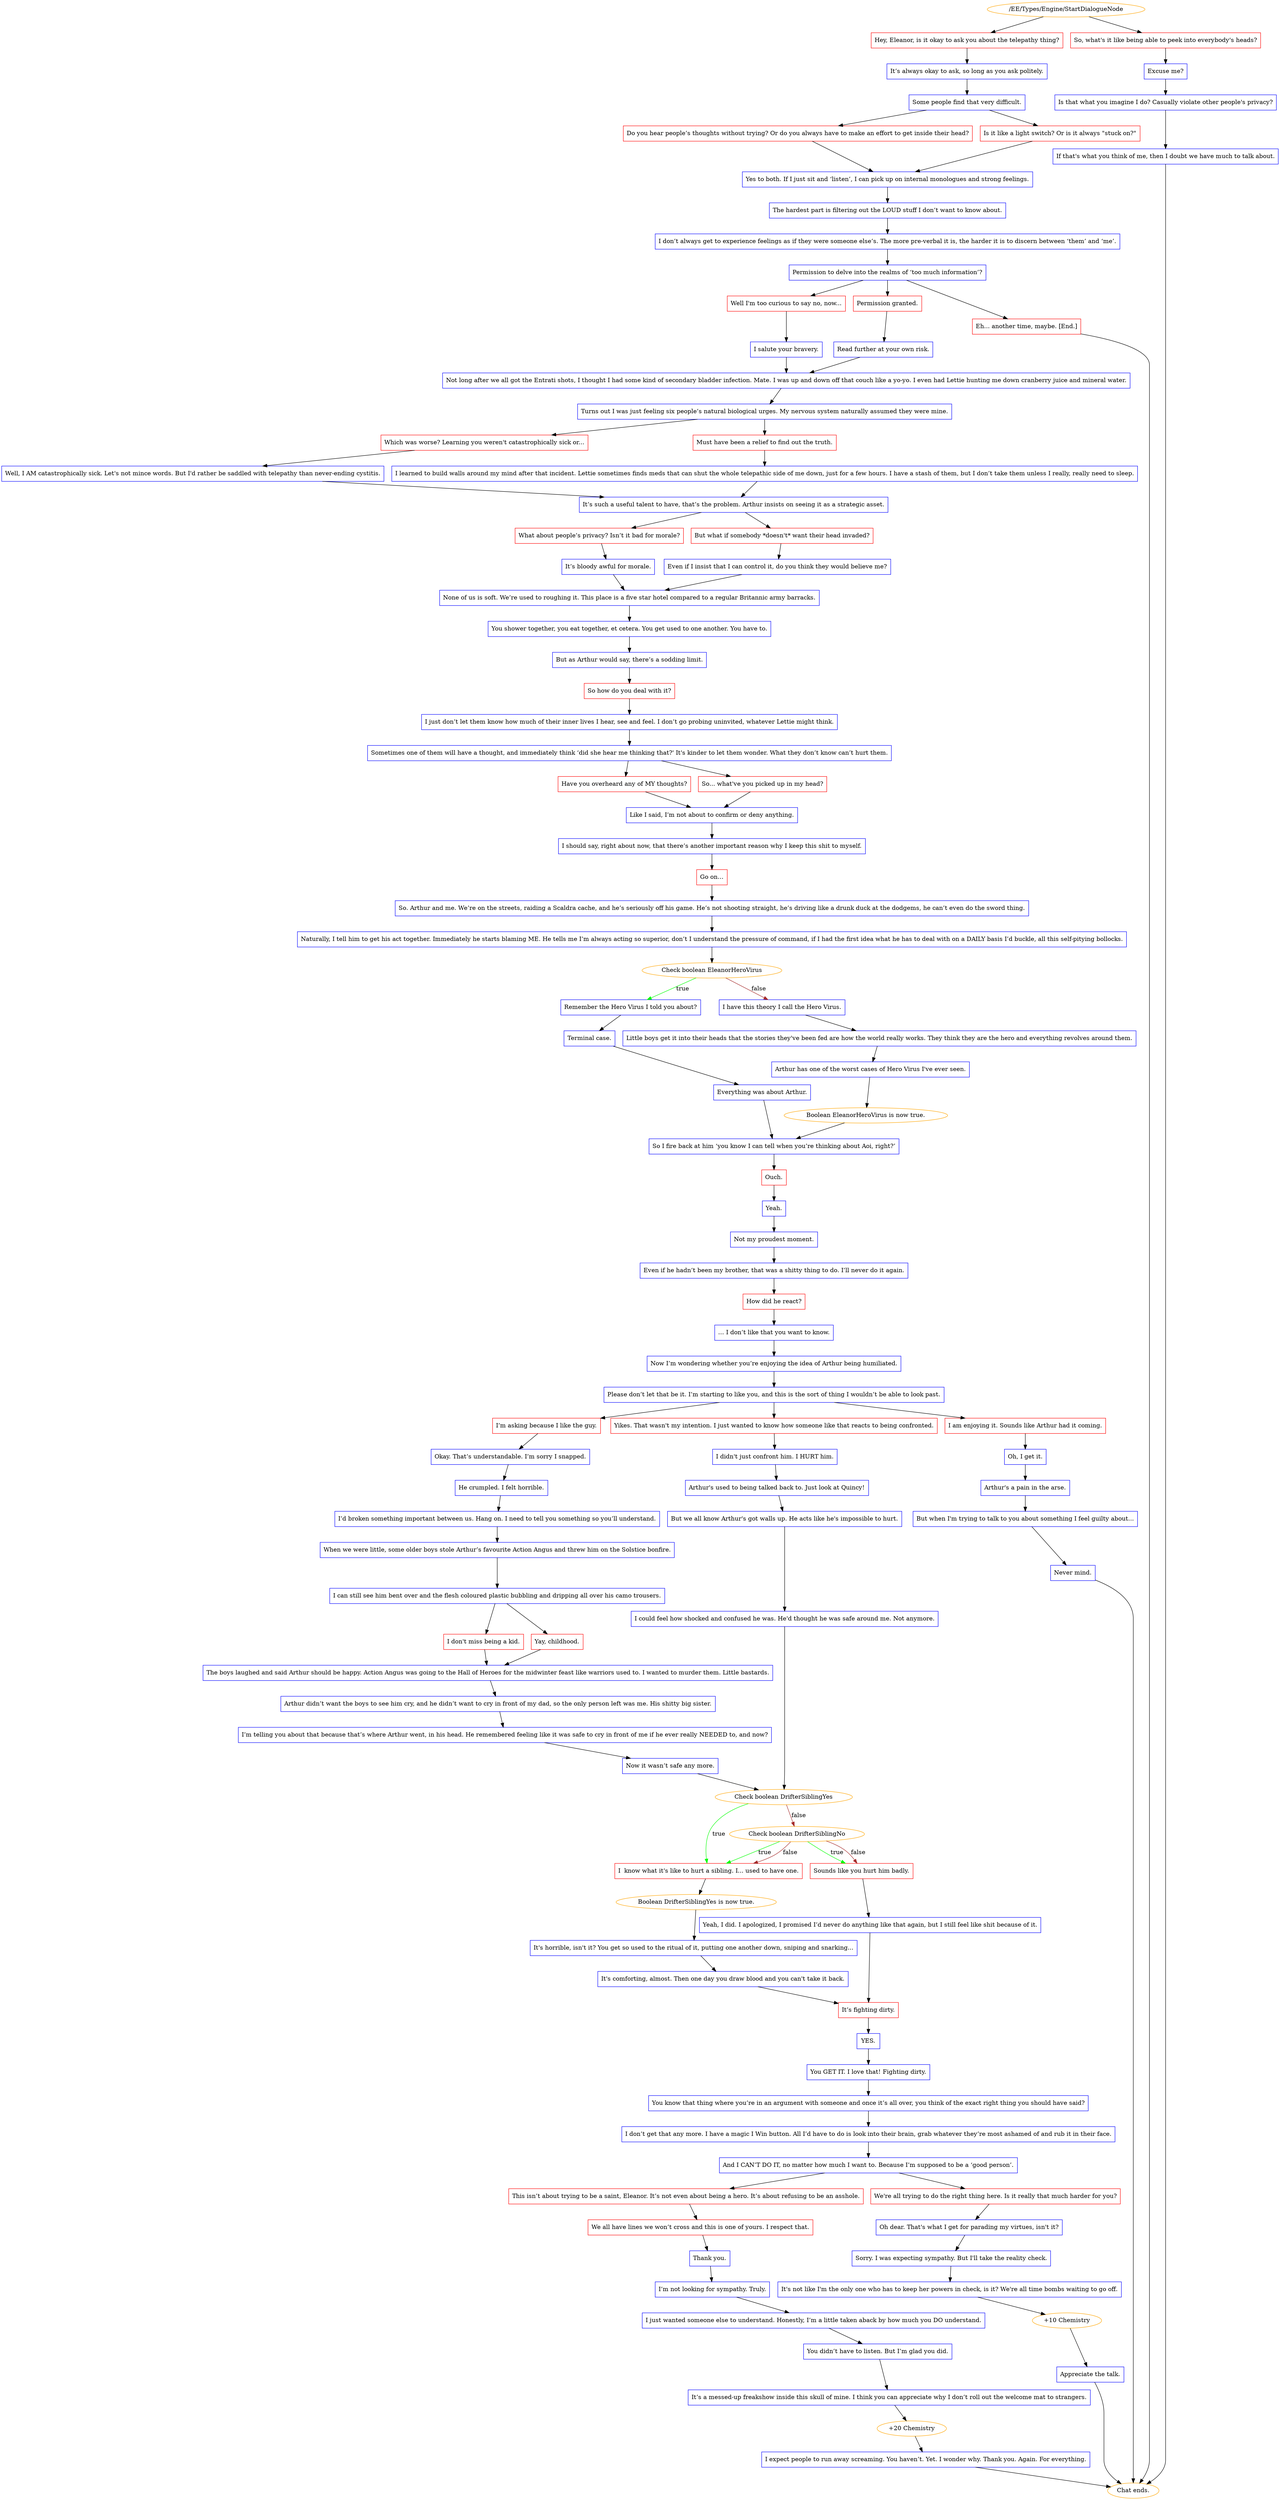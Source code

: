 digraph {
	808 [label="/EE/Types/Engine/StartDialogueNode",color=orange];
		808 -> 809;
		808 -> 810;
	809 [label="Hey, Eleanor, is it okay to ask you about the telepathy thing?",shape=box,color=red];
		809 -> 811;
	810 [label="So, what's it like being able to peek into everybody's heads?",shape=box,color=red];
		810 -> 813;
	811 [label="It’s always okay to ask, so long as you ask politely.",shape=box,color=blue];
		811 -> 812;
	813 [label="Excuse me?",shape=box,color=blue];
		813 -> 814;
	812 [label="Some people find that very difficult.",shape=box,color=blue];
		812 -> 817;
		812 -> 818;
	814 [label="Is that what you imagine I do? Casually violate other people's privacy?",shape=box,color=blue];
		814 -> 815;
	817 [label="Do you hear people’s thoughts without trying? Or do you always have to make an effort to get inside their head?",shape=box,color=red];
		817 -> 819;
	818 [label="Is it like a light switch? Or is it always \"stuck on?\"",shape=box,color=red];
		818 -> 819;
	815 [label="If that's what you think of me, then I doubt we have much to talk about.",shape=box,color=blue];
		815 -> "Chat ends.";
	819 [label="Yes to both. If I just sit and ‘listen’, I can pick up on internal monologues and strong feelings.",shape=box,color=blue];
		819 -> 820;
	"Chat ends." [color=orange];
	820 [label="The hardest part is filtering out the LOUD stuff I don’t want to know about.",shape=box,color=blue];
		820 -> 821;
	821 [label="I don’t always get to experience feelings as if they were someone else’s. The more pre-verbal it is, the harder it is to discern between ‘them’ and ‘me’.",shape=box,color=blue];
		821 -> 822;
	822 [label="Permission to delve into the realms of ‘too much information’?",shape=box,color=blue];
		822 -> 823;
		822 -> 824;
		822 -> 825;
	823 [label="Well I'm too curious to say no, now...",shape=box,color=red];
		823 -> 827;
	824 [label="Permission granted.",shape=box,color=red];
		824 -> 828;
	825 [label="Eh... another time, maybe. [End.]",shape=box,color=red];
		825 -> "Chat ends.";
	827 [label="I salute your bravery.",shape=box,color=blue];
		827 -> 829;
	828 [label="Read further at your own risk.",shape=box,color=blue];
		828 -> 829;
	"Chat ends." [color=orange];
	829 [label="Not long after we all got the Entrati shots, I thought I had some kind of secondary bladder infection. Mate. I was up and down off that couch like a yo-yo. I even had Lettie hunting me down cranberry juice and mineral water.",shape=box,color=blue];
		829 -> 830;
	830 [label="Turns out I was just feeling six people’s natural biological urges. My nervous system naturally assumed they were mine.",shape=box,color=blue];
		830 -> 831;
		830 -> 832;
	831 [label="Which was worse? Learning you weren't catastrophically sick or...",shape=box,color=red];
		831 -> 833;
	832 [label="Must have been a relief to find out the truth.",shape=box,color=red];
		832 -> 834;
	833 [label="Well, I AM catastrophically sick. Let's not mince words. But I'd rather be saddled with telepathy than never-ending cystitis.",shape=box,color=blue];
		833 -> 835;
	834 [label="I learned to build walls around my mind after that incident. Lettie sometimes finds meds that can shut the whole telepathic side of me down, just for a few hours. I have a stash of them, but I don’t take them unless I really, really need to sleep.",shape=box,color=blue];
		834 -> 835;
	835 [label="It’s such a useful talent to have, that’s the problem. Arthur insists on seeing it as a strategic asset.",shape=box,color=blue];
		835 -> 836;
		835 -> 837;
	836 [label="What about people’s privacy? Isn’t it bad for morale?",shape=box,color=red];
		836 -> 838;
	837 [label="But what if somebody *doesn't* want their head invaded?",shape=box,color=red];
		837 -> 839;
	838 [label="It’s bloody awful for morale.",shape=box,color=blue];
		838 -> 840;
	839 [label="Even if I insist that I can control it, do you think they would believe me?",shape=box,color=blue];
		839 -> 840;
	840 [label="None of us is soft. We’re used to roughing it. This place is a five star hotel compared to a regular Britannic army barracks.",shape=box,color=blue];
		840 -> 841;
	841 [label="You shower together, you eat together, et cetera. You get used to one another. You have to.",shape=box,color=blue];
		841 -> 842;
	842 [label="But as Arthur would say, there’s a sodding limit.",shape=box,color=blue];
		842 -> 843;
	843 [label="So how do you deal with it?",shape=box,color=red];
		843 -> 844;
	844 [label="I just don’t let them know how much of their inner lives I hear, see and feel. I don’t go probing uninvited, whatever Lettie might think.",shape=box,color=blue];
		844 -> 845;
	845 [label="Sometimes one of them will have a thought, and immediately think ‘did she hear me thinking that?' It's kinder to let them wonder. What they don’t know can’t hurt them.",shape=box,color=blue];
		845 -> 846;
		845 -> 847;
	846 [label="Have you overheard any of MY thoughts?",shape=box,color=red];
		846 -> 848;
	847 [label="So... what've you picked up in my head?",shape=box,color=red];
		847 -> 848;
	848 [label="Like I said, I’m not about to confirm or deny anything.",shape=box,color=blue];
		848 -> 849;
	849 [label="I should say, right about now, that there’s another important reason why I keep this shit to myself.",shape=box,color=blue];
		849 -> 851;
	851 [label="Go on…",shape=box,color=red];
		851 -> 850;
	850 [label="So. Arthur and me. We’re on the streets, raiding a Scaldra cache, and he’s seriously off his game. He’s not shooting straight, he’s driving like a drunk duck at the dodgems, he can’t even do the sword thing.",shape=box,color=blue];
		850 -> 852;
	852 [label="Naturally, I tell him to get his act together. Immediately he starts blaming ME. He tells me I’m always acting so superior, don’t I understand the pressure of command, if I had the first idea what he has to deal with on a DAILY basis I’d buckle, all this self-pitying bollocks.",shape=box,color=blue];
		852 -> 853;
	853 [label="Check boolean EleanorHeroVirus",color=orange];
		853 -> 854 [label=true,color=green];
		853 -> 855 [label=false,color=brown];
	854 [label="Remember the Hero Virus I told you about?",shape=box,color=blue];
		854 -> 856;
	855 [label="I have this theory I call the Hero Virus.",shape=box,color=blue];
		855 -> 858;
	856 [label="Terminal case.",shape=box,color=blue];
		856 -> 857;
	858 [label="Little boys get it into their heads that the stories they've been fed are how the world really works. They think they are the hero and everything revolves around them.",shape=box,color=blue];
		858 -> 859;
	857 [label="Everything was about Arthur.",shape=box,color=blue];
		857 -> 861;
	859 [label="Arthur has one of the worst cases of Hero Virus I've ever seen.",shape=box,color=blue];
		859 -> 860;
	861 [label="So I fire back at him ‘you know I can tell when you’re thinking about Aoi, right?’",shape=box,color=blue];
		861 -> 862;
	860 [label="Boolean EleanorHeroVirus is now true.",color=orange];
		860 -> 861;
	862 [label="Ouch.",shape=box,color=red];
		862 -> 863;
	863 [label="Yeah.",shape=box,color=blue];
		863 -> 864;
	864 [label="Not my proudest moment.",shape=box,color=blue];
		864 -> 865;
	865 [label="Even if he hadn’t been my brother, that was a shitty thing to do. I’ll never do it again.",shape=box,color=blue];
		865 -> 866;
	866 [label="How did he react?",shape=box,color=red];
		866 -> 867;
	867 [label="… I don’t like that you want to know.",shape=box,color=blue];
		867 -> 868;
	868 [label="Now I’m wondering whether you’re enjoying the idea of Arthur being humiliated.",shape=box,color=blue];
		868 -> 869;
	869 [label="Please don’t let that be it. I’m starting to like you, and this is the sort of thing I wouldn’t be able to look past.",shape=box,color=blue];
		869 -> 870;
		869 -> 871;
		869 -> 872;
	870 [label="I’m asking because I like the guy.",shape=box,color=red];
		870 -> 873;
	871 [label="Yikes. That wasn't my intention. I just wanted to know how someone like that reacts to being confronted.",shape=box,color=red];
		871 -> 875;
	872 [label="I am enjoying it. Sounds like Arthur had it coming.",shape=box,color=red];
		872 -> 877;
	873 [label="Okay. That’s understandable. I’m sorry I snapped.",shape=box,color=blue];
		873 -> 874;
	875 [label="I didn't just confront him. I HURT him.",shape=box,color=blue];
		875 -> 876;
	877 [label="Oh, I get it.",shape=box,color=blue];
		877 -> 878;
	874 [label="He crumpled. I felt horrible.",shape=box,color=blue];
		874 -> 879;
	876 [label="Arthur's used to being talked back to. Just look at Quincy!",shape=box,color=blue];
		876 -> 880;
	878 [label="Arthur's a pain in the arse.",shape=box,color=blue];
		878 -> 881;
	879 [label="I’d broken something important between us. Hang on. I need to tell you something so you’ll understand.",shape=box,color=blue];
		879 -> 885;
	880 [label="But we all know Arthur's got walls up. He acts like he's impossible to hurt.",shape=box,color=blue];
		880 -> 884;
	881 [label="But when I'm trying to talk to you about something I feel guilty about...",shape=box,color=blue];
		881 -> 882;
	885 [label="When we were little, some older boys stole Arthur’s favourite Action Angus and threw him on the Solstice bonfire.",shape=box,color=blue];
		885 -> 886;
	884 [label="I could feel how shocked and confused he was. He'd thought he was safe around me. Not anymore.",shape=box,color=blue];
		884 -> 893;
	882 [label="Never mind.",shape=box,color=blue];
		882 -> "Chat ends.";
	886 [label="I can still see him bent over and the flesh coloured plastic bubbling and dripping all over his camo trousers.",shape=box,color=blue];
		886 -> 887;
		886 -> 888;
	893 [label="Check boolean DrifterSiblingYes",color=orange];
		893 -> 895 [label=true,color=green];
		893 -> 894 [label=false,color=brown];
	"Chat ends." [color=orange];
	887 [label="I don't miss being a kid.",shape=box,color=red];
		887 -> 889;
	888 [label="Yay, childhood.",shape=box,color=red];
		888 -> 889;
	895 [label="I  know what it's like to hurt a sibling. I... used to have one.",shape=box,color=red];
		895 -> 897;
	894 [label="Check boolean DrifterSiblingNo",color=orange];
		894 -> 895 [label=true,color=green];
		894 -> 896 [label=true,color=green];
		894 -> 895 [label=false,color=brown];
		894 -> 896 [label=false,color=brown];
	889 [label="The boys laughed and said Arthur should be happy. Action Angus was going to the Hall of Heroes for the midwinter feast like warriors used to. I wanted to murder them. Little bastards.",shape=box,color=blue];
		889 -> 890;
	897 [label="Boolean DrifterSiblingYes is now true.",color=orange];
		897 -> 898;
	896 [label="Sounds like you hurt him badly.",shape=box,color=red];
		896 -> 900;
	890 [label="Arthur didn’t want the boys to see him cry, and he didn’t want to cry in front of my dad, so the only person left was me. His shitty big sister.",shape=box,color=blue];
		890 -> 891;
	898 [label="It's horrible, isn't it? You get so used to the ritual of it, putting one another down, sniping and snarking...",shape=box,color=blue];
		898 -> 899;
	900 [label="Yeah, I did. I apologized, I promised I’d never do anything like that again, but I still feel like shit because of it.",shape=box,color=blue];
		900 -> 901;
	891 [label="I’m telling you about that because that’s where Arthur went, in his head. He remembered feeling like it was safe to cry in front of me if he ever really NEEDED to, and now?",shape=box,color=blue];
		891 -> 892;
	899 [label="It's comforting, almost. Then one day you draw blood and you can't take it back.",shape=box,color=blue];
		899 -> 901;
	901 [label="It’s fighting dirty.",shape=box,color=red];
		901 -> 902;
	892 [label="Now it wasn’t safe any more.",shape=box,color=blue];
		892 -> 893;
	902 [label="YES.",shape=box,color=blue];
		902 -> 903;
	903 [label="You GET IT. I love that! Fighting dirty.",shape=box,color=blue];
		903 -> 904;
	904 [label="You know that thing where you’re in an argument with someone and once it’s all over, you think of the exact right thing you should have said?",shape=box,color=blue];
		904 -> 905;
	905 [label="I don’t get that any more. I have a magic I Win button. All I’d have to do is look into their brain, grab whatever they’re most ashamed of and rub it in their face.",shape=box,color=blue];
		905 -> 906;
	906 [label="And I CAN’T DO IT, no matter how much I want to. Because I’m supposed to be a ‘good person’.",shape=box,color=blue];
		906 -> 907;
		906 -> 908;
	907 [label="This isn’t about trying to be a saint, Eleanor. It’s not even about being a hero. It’s about refusing to be an asshole.",shape=box,color=red];
		907 -> 909;
	908 [label="We're all trying to do the right thing here. Is it really that much harder for you?",shape=box,color=red];
		908 -> 910;
	909 [label="We all have lines we won’t cross and this is one of yours. I respect that.",shape=box,color=red];
		909 -> 912;
	910 [label="Oh dear. That's what I get for parading my virtues, isn't it?",shape=box,color=blue];
		910 -> 911;
	912 [label="Thank you.",shape=box,color=blue];
		912 -> 913;
	911 [label="Sorry. I was expecting sympathy. But I'll take the reality check.",shape=box,color=blue];
		911 -> 914;
	913 [label="I’m not looking for sympathy. Truly.",shape=box,color=blue];
		913 -> 915;
	914 [label="It's not like I'm the only one who has to keep her powers in check, is it? We're all time bombs waiting to go off.",shape=box,color=blue];
		914 -> 920;
	915 [label="I just wanted someone else to understand. Honestly, I’m a little taken aback by how much you DO understand.",shape=box,color=blue];
		915 -> 916;
	920 [label="+10 Chemistry",color=orange];
		920 -> 919;
	916 [label="You didn’t have to listen. But I’m glad you did.",shape=box,color=blue];
		916 -> 917;
	919 [label="Appreciate the talk.",shape=box,color=blue];
		919 -> "Chat ends.";
	917 [label="It’s a messed-up freakshow inside this skull of mine. I think you can appreciate why I don’t roll out the welcome mat to strangers.",shape=box,color=blue];
		917 -> 922;
	"Chat ends." [color=orange];
	922 [label="+20 Chemistry",color=orange];
		922 -> 918;
	918 [label="I expect people to run away screaming. You haven’t. Yet. I wonder why. Thank you. Again. For everything.",shape=box,color=blue];
		918 -> "Chat ends.";
	"Chat ends." [color=orange];
}